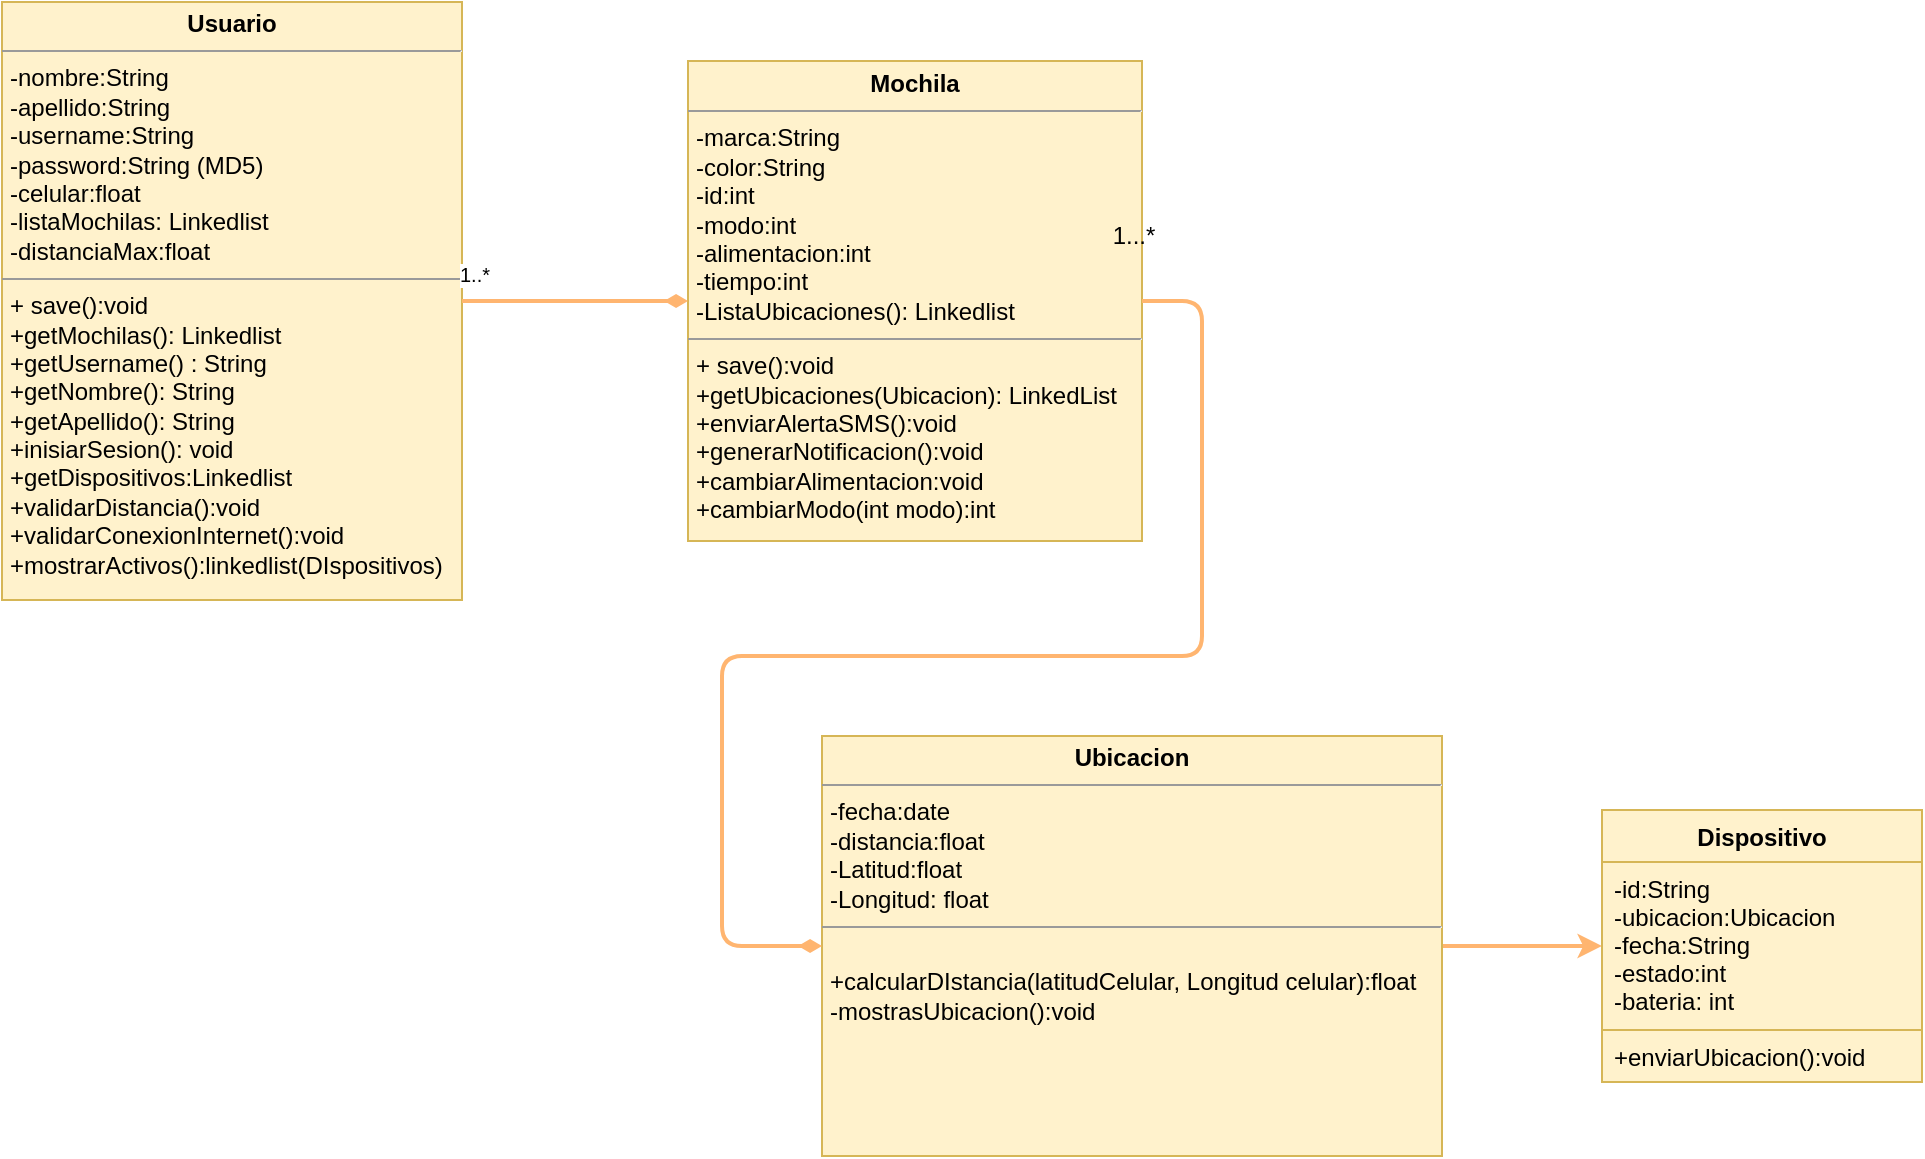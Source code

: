 <mxfile version="12.2.6" type="device" pages="1"><diagram id="A6i5dVTEk8xB9FeBoBNI" name="Page-1"><mxGraphModel dx="1342" dy="565" grid="1" gridSize="10" guides="1" tooltips="1" connect="1" arrows="1" fold="1" page="1" pageScale="1" pageWidth="827" pageHeight="1169" math="0" shadow="0"><root><mxCell id="0"/><mxCell id="1" parent="0"/><mxCell id="bWTlEcorjtpeFZ638XAs-5" value="&lt;p style=&quot;margin: 0px ; margin-top: 4px ; text-align: center&quot;&gt;&lt;b&gt;Usuario&lt;/b&gt;&lt;/p&gt;&lt;hr size=&quot;1&quot;&gt;&lt;p style=&quot;margin: 0px ; margin-left: 4px&quot;&gt;-nombre:String&lt;/p&gt;&lt;p style=&quot;margin: 0px ; margin-left: 4px&quot;&gt;-apellido:String&lt;/p&gt;&lt;p style=&quot;margin: 0px ; margin-left: 4px&quot;&gt;-username:String&lt;/p&gt;&lt;p style=&quot;margin: 0px ; margin-left: 4px&quot;&gt;-password:String (MD5)&lt;/p&gt;&lt;p style=&quot;margin: 0px ; margin-left: 4px&quot;&gt;-celular:float&lt;/p&gt;&lt;p style=&quot;margin: 0px ; margin-left: 4px&quot;&gt;-listaMochilas: Linkedlist&lt;/p&gt;&lt;p style=&quot;margin: 0px ; margin-left: 4px&quot;&gt;-distanciaMax:float&lt;/p&gt;&lt;hr size=&quot;1&quot;&gt;&lt;p style=&quot;margin: 0px ; margin-left: 4px&quot;&gt;+ save():void&lt;/p&gt;&lt;p style=&quot;margin: 0px ; margin-left: 4px&quot;&gt;+getMochilas(): Linkedlist&lt;/p&gt;&lt;p style=&quot;margin: 0px ; margin-left: 4px&quot;&gt;+getUsername() : String&lt;/p&gt;&lt;p style=&quot;margin: 0px ; margin-left: 4px&quot;&gt;+getNombre(): String&lt;/p&gt;&lt;p style=&quot;margin: 0px ; margin-left: 4px&quot;&gt;+getApellido(): String&lt;/p&gt;&lt;p style=&quot;margin: 0px ; margin-left: 4px&quot;&gt;+inisiarSesion(): void&lt;/p&gt;&lt;p style=&quot;margin: 0px ; margin-left: 4px&quot;&gt;+getDispositivos:Linkedlist&lt;/p&gt;&lt;p style=&quot;margin: 0px ; margin-left: 4px&quot;&gt;+validarDistancia():void&lt;/p&gt;&lt;p style=&quot;margin: 0px ; margin-left: 4px&quot;&gt;+validarConexionInternet():void&lt;/p&gt;&lt;p style=&quot;margin: 0px ; margin-left: 4px&quot;&gt;+mostrarActivos():linkedlist(DIspositivos)&lt;/p&gt;" style="verticalAlign=top;align=left;overflow=fill;fontSize=12;fontFamily=Helvetica;html=1;fillColor=#fff2cc;strokeColor=#d6b656;" parent="1" vertex="1"><mxGeometry x="70" y="13" width="230" height="299" as="geometry"/></mxCell><mxCell id="bWTlEcorjtpeFZ638XAs-6" value="&lt;p style=&quot;margin: 0px ; margin-top: 4px ; text-align: center&quot;&gt;&lt;b&gt;Mochila&lt;/b&gt;&lt;/p&gt;&lt;hr size=&quot;1&quot;&gt;&lt;p style=&quot;margin: 0px ; margin-left: 4px&quot;&gt;-marca:String&lt;/p&gt;&lt;p style=&quot;margin: 0px ; margin-left: 4px&quot;&gt;-color:String&lt;/p&gt;&lt;p style=&quot;margin: 0px ; margin-left: 4px&quot;&gt;-id:int&lt;/p&gt;&lt;p style=&quot;margin: 0px ; margin-left: 4px&quot;&gt;-modo:int&lt;br&gt;&lt;/p&gt;&lt;p style=&quot;margin: 0px ; margin-left: 4px&quot;&gt;-alimentacion:int&lt;/p&gt;&lt;p style=&quot;margin: 0px ; margin-left: 4px&quot;&gt;-tiempo:int&lt;/p&gt;&lt;p style=&quot;margin: 0px ; margin-left: 4px&quot;&gt;-ListaUbicaciones(): Linkedlist&lt;/p&gt;&lt;hr size=&quot;1&quot;&gt;&lt;p style=&quot;margin: 0px ; margin-left: 4px&quot;&gt;+ save():void&lt;/p&gt;&lt;p style=&quot;margin: 0px ; margin-left: 4px&quot;&gt;+getUbicaciones(Ubicacion): LinkedList&lt;/p&gt;&lt;p style=&quot;margin: 0px ; margin-left: 4px&quot;&gt;+enviarAlertaSMS():void&lt;/p&gt;&lt;p style=&quot;margin: 0px ; margin-left: 4px&quot;&gt;+generarNotificacion():void&lt;/p&gt;&lt;p style=&quot;margin: 0px ; margin-left: 4px&quot;&gt;+cambiarAlimentacion:void&lt;/p&gt;&lt;p style=&quot;margin: 0px ; margin-left: 4px&quot;&gt;+cambiarModo(int modo):int&lt;/p&gt;" style="verticalAlign=top;align=left;overflow=fill;fontSize=12;fontFamily=Helvetica;html=1;fillColor=#fff2cc;strokeColor=#d6b656;" parent="1" vertex="1"><mxGeometry x="413" y="42.5" width="227" height="240" as="geometry"/></mxCell><mxCell id="VtwZYFiDxmcIu9nSA3aE-4" style="edgeStyle=none;rounded=0;orthogonalLoop=1;jettySize=auto;html=1;exitX=1;exitY=0.5;exitDx=0;exitDy=0;entryX=0;entryY=0.5;entryDx=0;entryDy=0;strokeColor=#FFB570;strokeWidth=2;fillColor=#FFB570;" parent="1" source="bWTlEcorjtpeFZ638XAs-7" target="bWTlEcorjtpeFZ638XAs-8" edge="1"><mxGeometry relative="1" as="geometry"/></mxCell><mxCell id="bWTlEcorjtpeFZ638XAs-7" value="&lt;p style=&quot;margin: 0px ; margin-top: 4px ; text-align: center&quot;&gt;&lt;b&gt;Ubicacion&lt;/b&gt;&lt;/p&gt;&lt;hr size=&quot;1&quot;&gt;&lt;p style=&quot;margin: 0px ; margin-left: 4px&quot;&gt;-fecha:date&lt;/p&gt;&lt;p style=&quot;margin: 0px ; margin-left: 4px&quot;&gt;-distancia:float&lt;/p&gt;&lt;p style=&quot;margin: 0px ; margin-left: 4px&quot;&gt;-Latitud:float&lt;br style=&quot;padding: 0px ; margin: 0px&quot;&gt;-Longitud: float&lt;br&gt;&lt;/p&gt;&lt;hr size=&quot;1&quot;&gt;&lt;p style=&quot;margin: 0px ; margin-left: 4px&quot;&gt;&lt;br&gt;&lt;/p&gt;&lt;p style=&quot;margin: 0px ; margin-left: 4px&quot;&gt;+calcularDIstancia(latitudCelular, Longitud celular):float&lt;br&gt;&lt;/p&gt;&lt;p style=&quot;margin: 0px ; margin-left: 4px&quot;&gt;-mostrasUbicacion():void&lt;br&gt;&lt;/p&gt;" style="verticalAlign=top;align=left;overflow=fill;fontSize=12;fontFamily=Helvetica;html=1;fillColor=#fff2cc;strokeColor=#d6b656;" parent="1" vertex="1"><mxGeometry x="480" y="380" width="310" height="210" as="geometry"/></mxCell><mxCell id="bWTlEcorjtpeFZ638XAs-8" value="Dispositivo" style="swimlane;fontStyle=1;align=center;verticalAlign=top;childLayout=stackLayout;horizontal=1;startSize=26;horizontalStack=0;resizeParent=1;resizeParentMax=0;resizeLast=0;collapsible=1;marginBottom=0;fillColor=#fff2cc;strokeColor=#d6b656;" parent="1" vertex="1"><mxGeometry x="870" y="417" width="160" height="136" as="geometry"/></mxCell><mxCell id="bWTlEcorjtpeFZ638XAs-9" value="-id:String&#10;-ubicacion:Ubicacion&#10;-fecha:String&#10;-estado:int&#10;-bateria: int&#10;&#10;" style="text;strokeColor=#d6b656;fillColor=#fff2cc;align=left;verticalAlign=top;spacingLeft=4;spacingRight=4;overflow=hidden;rotatable=0;points=[[0,0.5],[1,0.5]];portConstraint=eastwest;" parent="bWTlEcorjtpeFZ638XAs-8" vertex="1"><mxGeometry y="26" width="160" height="84" as="geometry"/></mxCell><mxCell id="bWTlEcorjtpeFZ638XAs-11" value="+enviarUbicacion():void" style="text;strokeColor=#d6b656;fillColor=#fff2cc;align=left;verticalAlign=top;spacingLeft=4;spacingRight=4;overflow=hidden;rotatable=0;points=[[0,0.5],[1,0.5]];portConstraint=eastwest;" parent="bWTlEcorjtpeFZ638XAs-8" vertex="1"><mxGeometry y="110" width="160" height="26" as="geometry"/></mxCell><mxCell id="bWTlEcorjtpeFZ638XAs-13" value="" style="endArrow=diamondThin;endFill=1;html=1;align=left;verticalAlign=top;strokeColor=#FFB570;strokeWidth=2;entryX=0;entryY=0.5;entryDx=0;entryDy=0;exitX=1;exitY=0.5;exitDx=0;exitDy=0;" parent="1" source="bWTlEcorjtpeFZ638XAs-5" target="bWTlEcorjtpeFZ638XAs-6" edge="1"><mxGeometry x="-1" relative="1" as="geometry"><mxPoint x="253" y="150" as="sourcePoint"/><mxPoint x="413" y="150" as="targetPoint"/></mxGeometry></mxCell><mxCell id="bWTlEcorjtpeFZ638XAs-14" value="1..*" style="resizable=0;html=1;align=left;verticalAlign=bottom;labelBackgroundColor=#ffffff;fontSize=10;" parent="bWTlEcorjtpeFZ638XAs-13" connectable="0" vertex="1"><mxGeometry x="-1" relative="1" as="geometry"><mxPoint x="-3" y="-5" as="offset"/></mxGeometry></mxCell><mxCell id="bWTlEcorjtpeFZ638XAs-21" value="" style="endArrow=diamondThin;endFill=1;html=1;align=left;verticalAlign=top;edgeStyle=orthogonalEdgeStyle;exitX=1;exitY=0.5;exitDx=0;exitDy=0;strokeColor=#FFB570;fillColor=#FFB570;strokeWidth=2;entryX=0;entryY=0.5;entryDx=0;entryDy=0;" parent="1" source="bWTlEcorjtpeFZ638XAs-6" target="bWTlEcorjtpeFZ638XAs-7" edge="1"><mxGeometry x="-1" relative="1" as="geometry"><mxPoint x="480" y="240" as="sourcePoint"/><mxPoint x="580" y="240" as="targetPoint"/><Array as="points"><mxPoint x="670" y="163"/><mxPoint x="670" y="340"/><mxPoint x="430" y="340"/></Array></mxGeometry></mxCell><mxCell id="bWTlEcorjtpeFZ638XAs-22" value="" style="resizable=0;html=1;align=left;verticalAlign=bottom;labelBackgroundColor=#ffffff;fontSize=10;" parent="bWTlEcorjtpeFZ638XAs-21" connectable="0" vertex="1"><mxGeometry x="-1" relative="1" as="geometry"/></mxCell><mxCell id="bWTlEcorjtpeFZ638XAs-23" value="&amp;nbsp;1...*" style="text;html=1;resizable=0;points=[];autosize=1;align=left;verticalAlign=top;spacingTop=-4;" parent="1" vertex="1"><mxGeometry x="620" y="120" width="40" height="20" as="geometry"/></mxCell></root></mxGraphModel></diagram></mxfile>